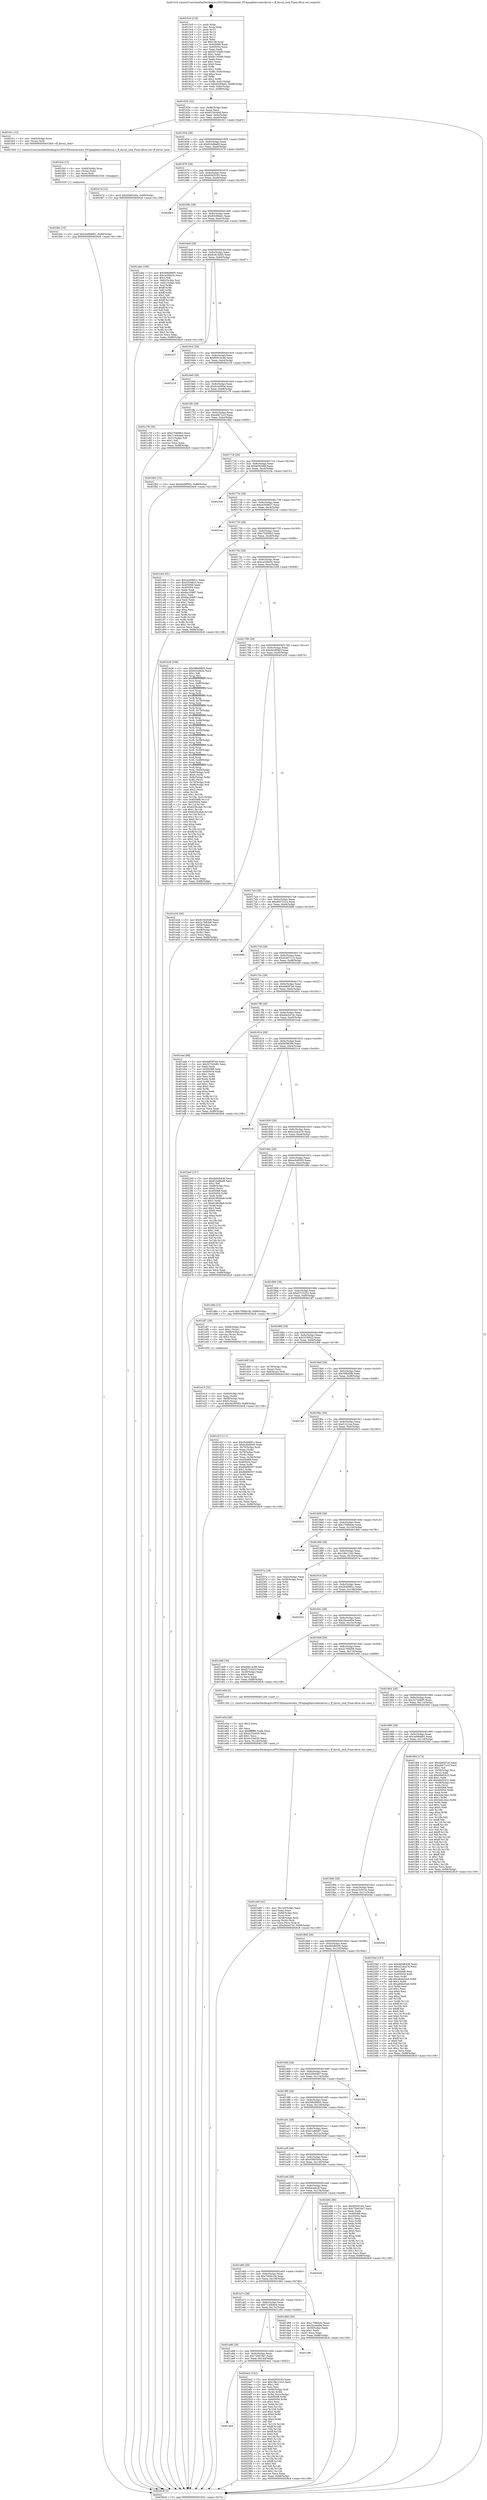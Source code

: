 digraph "0x4015c0" {
  label = "0x4015c0 (/mnt/c/Users/mathe/Desktop/tcc/POCII/binaries/extr_FFmpeglibavcodecdxva2.c_ff_dxva2_lock_Final-ollvm.out::main(0))"
  labelloc = "t"
  node[shape=record]

  Entry [label="",width=0.3,height=0.3,shape=circle,fillcolor=black,style=filled]
  "0x401634" [label="{
     0x401634 [32]\l
     | [instrs]\l
     &nbsp;&nbsp;0x401634 \<+6\>: mov -0x88(%rbp),%eax\l
     &nbsp;&nbsp;0x40163a \<+2\>: mov %eax,%ecx\l
     &nbsp;&nbsp;0x40163c \<+6\>: sub $0x815b30d0,%ecx\l
     &nbsp;&nbsp;0x401642 \<+6\>: mov %eax,-0x9c(%rbp)\l
     &nbsp;&nbsp;0x401648 \<+6\>: mov %ecx,-0xa0(%rbp)\l
     &nbsp;&nbsp;0x40164e \<+6\>: je 0000000000401fc1 \<main+0xa01\>\l
  }"]
  "0x401fc1" [label="{
     0x401fc1 [12]\l
     | [instrs]\l
     &nbsp;&nbsp;0x401fc1 \<+4\>: mov -0x60(%rbp),%rax\l
     &nbsp;&nbsp;0x401fc5 \<+3\>: mov (%rax),%rdi\l
     &nbsp;&nbsp;0x401fc8 \<+5\>: call 00000000004015b0 \<ff_dxva2_lock\>\l
     | [calls]\l
     &nbsp;&nbsp;0x4015b0 \{1\} (/mnt/c/Users/mathe/Desktop/tcc/POCII/binaries/extr_FFmpeglibavcodecdxva2.c_ff_dxva2_lock_Final-ollvm.out::ff_dxva2_lock)\l
  }"]
  "0x401654" [label="{
     0x401654 [28]\l
     | [instrs]\l
     &nbsp;&nbsp;0x401654 \<+5\>: jmp 0000000000401659 \<main+0x99\>\l
     &nbsp;&nbsp;0x401659 \<+6\>: mov -0x9c(%rbp),%eax\l
     &nbsp;&nbsp;0x40165f \<+5\>: sub $0x81bd9ad9,%eax\l
     &nbsp;&nbsp;0x401664 \<+6\>: mov %eax,-0xa4(%rbp)\l
     &nbsp;&nbsp;0x40166a \<+6\>: je 000000000040247d \<main+0xebd\>\l
  }"]
  Exit [label="",width=0.3,height=0.3,shape=circle,fillcolor=black,style=filled,peripheries=2]
  "0x40247d" [label="{
     0x40247d [15]\l
     | [instrs]\l
     &nbsp;&nbsp;0x40247d \<+10\>: movl $0x6580540a,-0x88(%rbp)\l
     &nbsp;&nbsp;0x402487 \<+5\>: jmp 00000000004026c8 \<main+0x1108\>\l
  }"]
  "0x401670" [label="{
     0x401670 [28]\l
     | [instrs]\l
     &nbsp;&nbsp;0x401670 \<+5\>: jmp 0000000000401675 \<main+0xb5\>\l
     &nbsp;&nbsp;0x401675 \<+6\>: mov -0x9c(%rbp),%eax\l
     &nbsp;&nbsp;0x40167b \<+5\>: sub $0x8292f193,%eax\l
     &nbsp;&nbsp;0x401680 \<+6\>: mov %eax,-0xa8(%rbp)\l
     &nbsp;&nbsp;0x401686 \<+6\>: je 00000000004026b3 \<main+0x10f3\>\l
  }"]
  "0x401ab4" [label="{
     0x401ab4\l
  }", style=dashed]
  "0x4026b3" [label="{
     0x4026b3\l
  }", style=dashed]
  "0x40168c" [label="{
     0x40168c [28]\l
     | [instrs]\l
     &nbsp;&nbsp;0x40168c \<+5\>: jmp 0000000000401691 \<main+0xd1\>\l
     &nbsp;&nbsp;0x401691 \<+6\>: mov -0x9c(%rbp),%eax\l
     &nbsp;&nbsp;0x401697 \<+5\>: sub $0x83c99ad1,%eax\l
     &nbsp;&nbsp;0x40169c \<+6\>: mov %eax,-0xac(%rbp)\l
     &nbsp;&nbsp;0x4016a2 \<+6\>: je 0000000000401abe \<main+0x4fe\>\l
  }"]
  "0x4024e2" [label="{
     0x4024e2 [152]\l
     | [instrs]\l
     &nbsp;&nbsp;0x4024e2 \<+5\>: mov $0x8292f193,%eax\l
     &nbsp;&nbsp;0x4024e7 \<+5\>: mov $0x18bc1243,%ecx\l
     &nbsp;&nbsp;0x4024ec \<+2\>: mov $0x1,%dl\l
     &nbsp;&nbsp;0x4024ee \<+2\>: xor %esi,%esi\l
     &nbsp;&nbsp;0x4024f0 \<+4\>: mov -0x80(%rbp),%rdi\l
     &nbsp;&nbsp;0x4024f4 \<+3\>: mov (%rdi),%r8d\l
     &nbsp;&nbsp;0x4024f7 \<+4\>: mov %r8d,-0x2c(%rbp)\l
     &nbsp;&nbsp;0x4024fb \<+8\>: mov 0x405068,%r8d\l
     &nbsp;&nbsp;0x402503 \<+8\>: mov 0x405054,%r9d\l
     &nbsp;&nbsp;0x40250b \<+3\>: sub $0x1,%esi\l
     &nbsp;&nbsp;0x40250e \<+3\>: mov %r8d,%r10d\l
     &nbsp;&nbsp;0x402511 \<+3\>: add %esi,%r10d\l
     &nbsp;&nbsp;0x402514 \<+4\>: imul %r10d,%r8d\l
     &nbsp;&nbsp;0x402518 \<+4\>: and $0x1,%r8d\l
     &nbsp;&nbsp;0x40251c \<+4\>: cmp $0x0,%r8d\l
     &nbsp;&nbsp;0x402520 \<+4\>: sete %r11b\l
     &nbsp;&nbsp;0x402524 \<+4\>: cmp $0xa,%r9d\l
     &nbsp;&nbsp;0x402528 \<+3\>: setl %bl\l
     &nbsp;&nbsp;0x40252b \<+3\>: mov %r11b,%r14b\l
     &nbsp;&nbsp;0x40252e \<+4\>: xor $0xff,%r14b\l
     &nbsp;&nbsp;0x402532 \<+3\>: mov %bl,%r15b\l
     &nbsp;&nbsp;0x402535 \<+4\>: xor $0xff,%r15b\l
     &nbsp;&nbsp;0x402539 \<+3\>: xor $0x0,%dl\l
     &nbsp;&nbsp;0x40253c \<+3\>: mov %r14b,%r12b\l
     &nbsp;&nbsp;0x40253f \<+4\>: and $0x0,%r12b\l
     &nbsp;&nbsp;0x402543 \<+3\>: and %dl,%r11b\l
     &nbsp;&nbsp;0x402546 \<+3\>: mov %r15b,%r13b\l
     &nbsp;&nbsp;0x402549 \<+4\>: and $0x0,%r13b\l
     &nbsp;&nbsp;0x40254d \<+2\>: and %dl,%bl\l
     &nbsp;&nbsp;0x40254f \<+3\>: or %r11b,%r12b\l
     &nbsp;&nbsp;0x402552 \<+3\>: or %bl,%r13b\l
     &nbsp;&nbsp;0x402555 \<+3\>: xor %r13b,%r12b\l
     &nbsp;&nbsp;0x402558 \<+3\>: or %r15b,%r14b\l
     &nbsp;&nbsp;0x40255b \<+4\>: xor $0xff,%r14b\l
     &nbsp;&nbsp;0x40255f \<+3\>: or $0x0,%dl\l
     &nbsp;&nbsp;0x402562 \<+3\>: and %dl,%r14b\l
     &nbsp;&nbsp;0x402565 \<+3\>: or %r14b,%r12b\l
     &nbsp;&nbsp;0x402568 \<+4\>: test $0x1,%r12b\l
     &nbsp;&nbsp;0x40256c \<+3\>: cmovne %ecx,%eax\l
     &nbsp;&nbsp;0x40256f \<+6\>: mov %eax,-0x88(%rbp)\l
     &nbsp;&nbsp;0x402575 \<+5\>: jmp 00000000004026c8 \<main+0x1108\>\l
  }"]
  "0x401abe" [label="{
     0x401abe [106]\l
     | [instrs]\l
     &nbsp;&nbsp;0x401abe \<+5\>: mov $0x586d9605,%eax\l
     &nbsp;&nbsp;0x401ac3 \<+5\>: mov $0xca356e3c,%ecx\l
     &nbsp;&nbsp;0x401ac8 \<+2\>: mov $0x1,%dl\l
     &nbsp;&nbsp;0x401aca \<+7\>: mov -0x82(%rbp),%sil\l
     &nbsp;&nbsp;0x401ad1 \<+7\>: mov -0x81(%rbp),%dil\l
     &nbsp;&nbsp;0x401ad8 \<+3\>: mov %sil,%r8b\l
     &nbsp;&nbsp;0x401adb \<+4\>: xor $0xff,%r8b\l
     &nbsp;&nbsp;0x401adf \<+3\>: mov %dil,%r9b\l
     &nbsp;&nbsp;0x401ae2 \<+4\>: xor $0xff,%r9b\l
     &nbsp;&nbsp;0x401ae6 \<+3\>: xor $0x1,%dl\l
     &nbsp;&nbsp;0x401ae9 \<+3\>: mov %r8b,%r10b\l
     &nbsp;&nbsp;0x401aec \<+4\>: and $0xff,%r10b\l
     &nbsp;&nbsp;0x401af0 \<+3\>: and %dl,%sil\l
     &nbsp;&nbsp;0x401af3 \<+3\>: mov %r9b,%r11b\l
     &nbsp;&nbsp;0x401af6 \<+4\>: and $0xff,%r11b\l
     &nbsp;&nbsp;0x401afa \<+3\>: and %dl,%dil\l
     &nbsp;&nbsp;0x401afd \<+3\>: or %sil,%r10b\l
     &nbsp;&nbsp;0x401b00 \<+3\>: or %dil,%r11b\l
     &nbsp;&nbsp;0x401b03 \<+3\>: xor %r11b,%r10b\l
     &nbsp;&nbsp;0x401b06 \<+3\>: or %r9b,%r8b\l
     &nbsp;&nbsp;0x401b09 \<+4\>: xor $0xff,%r8b\l
     &nbsp;&nbsp;0x401b0d \<+3\>: or $0x1,%dl\l
     &nbsp;&nbsp;0x401b10 \<+3\>: and %dl,%r8b\l
     &nbsp;&nbsp;0x401b13 \<+3\>: or %r8b,%r10b\l
     &nbsp;&nbsp;0x401b16 \<+4\>: test $0x1,%r10b\l
     &nbsp;&nbsp;0x401b1a \<+3\>: cmovne %ecx,%eax\l
     &nbsp;&nbsp;0x401b1d \<+6\>: mov %eax,-0x88(%rbp)\l
     &nbsp;&nbsp;0x401b23 \<+5\>: jmp 00000000004026c8 \<main+0x1108\>\l
  }"]
  "0x4016a8" [label="{
     0x4016a8 [28]\l
     | [instrs]\l
     &nbsp;&nbsp;0x4016a8 \<+5\>: jmp 00000000004016ad \<main+0xed\>\l
     &nbsp;&nbsp;0x4016ad \<+6\>: mov -0x9c(%rbp),%eax\l
     &nbsp;&nbsp;0x4016b3 \<+5\>: sub $0x8c814d45,%eax\l
     &nbsp;&nbsp;0x4016b8 \<+6\>: mov %eax,-0xb0(%rbp)\l
     &nbsp;&nbsp;0x4016be \<+6\>: je 0000000000402227 \<main+0xc67\>\l
  }"]
  "0x4026c8" [label="{
     0x4026c8 [5]\l
     | [instrs]\l
     &nbsp;&nbsp;0x4026c8 \<+5\>: jmp 0000000000401634 \<main+0x74\>\l
  }"]
  "0x4015c0" [label="{
     0x4015c0 [116]\l
     | [instrs]\l
     &nbsp;&nbsp;0x4015c0 \<+1\>: push %rbp\l
     &nbsp;&nbsp;0x4015c1 \<+3\>: mov %rsp,%rbp\l
     &nbsp;&nbsp;0x4015c4 \<+2\>: push %r15\l
     &nbsp;&nbsp;0x4015c6 \<+2\>: push %r14\l
     &nbsp;&nbsp;0x4015c8 \<+2\>: push %r13\l
     &nbsp;&nbsp;0x4015ca \<+2\>: push %r12\l
     &nbsp;&nbsp;0x4015cc \<+1\>: push %rbx\l
     &nbsp;&nbsp;0x4015cd \<+7\>: sub $0x138,%rsp\l
     &nbsp;&nbsp;0x4015d4 \<+7\>: mov 0x405068,%eax\l
     &nbsp;&nbsp;0x4015db \<+7\>: mov 0x405054,%ecx\l
     &nbsp;&nbsp;0x4015e2 \<+2\>: mov %eax,%edx\l
     &nbsp;&nbsp;0x4015e4 \<+6\>: sub $0x9c745ef0,%edx\l
     &nbsp;&nbsp;0x4015ea \<+3\>: sub $0x1,%edx\l
     &nbsp;&nbsp;0x4015ed \<+6\>: add $0x9c745ef0,%edx\l
     &nbsp;&nbsp;0x4015f3 \<+3\>: imul %edx,%eax\l
     &nbsp;&nbsp;0x4015f6 \<+3\>: and $0x1,%eax\l
     &nbsp;&nbsp;0x4015f9 \<+3\>: cmp $0x0,%eax\l
     &nbsp;&nbsp;0x4015fc \<+4\>: sete %r8b\l
     &nbsp;&nbsp;0x401600 \<+4\>: and $0x1,%r8b\l
     &nbsp;&nbsp;0x401604 \<+7\>: mov %r8b,-0x82(%rbp)\l
     &nbsp;&nbsp;0x40160b \<+3\>: cmp $0xa,%ecx\l
     &nbsp;&nbsp;0x40160e \<+4\>: setl %r8b\l
     &nbsp;&nbsp;0x401612 \<+4\>: and $0x1,%r8b\l
     &nbsp;&nbsp;0x401616 \<+7\>: mov %r8b,-0x81(%rbp)\l
     &nbsp;&nbsp;0x40161d \<+10\>: movl $0x83c99ad1,-0x88(%rbp)\l
     &nbsp;&nbsp;0x401627 \<+6\>: mov %edi,-0x8c(%rbp)\l
     &nbsp;&nbsp;0x40162d \<+7\>: mov %rsi,-0x98(%rbp)\l
  }"]
  "0x401a98" [label="{
     0x401a98 [28]\l
     | [instrs]\l
     &nbsp;&nbsp;0x401a98 \<+5\>: jmp 0000000000401a9d \<main+0x4dd\>\l
     &nbsp;&nbsp;0x401a9d \<+6\>: mov -0x9c(%rbp),%eax\l
     &nbsp;&nbsp;0x401aa3 \<+5\>: sub $0x72b619a7,%eax\l
     &nbsp;&nbsp;0x401aa8 \<+6\>: mov %eax,-0x140(%rbp)\l
     &nbsp;&nbsp;0x401aae \<+6\>: je 00000000004024e2 \<main+0xf22\>\l
  }"]
  "0x402227" [label="{
     0x402227\l
  }", style=dashed]
  "0x4016c4" [label="{
     0x4016c4 [28]\l
     | [instrs]\l
     &nbsp;&nbsp;0x4016c4 \<+5\>: jmp 00000000004016c9 \<main+0x109\>\l
     &nbsp;&nbsp;0x4016c9 \<+6\>: mov -0x9c(%rbp),%eax\l
     &nbsp;&nbsp;0x4016cf \<+5\>: sub $0x90914c98,%eax\l
     &nbsp;&nbsp;0x4016d4 \<+6\>: mov %eax,-0xb4(%rbp)\l
     &nbsp;&nbsp;0x4016da \<+6\>: je 0000000000402218 \<main+0xc58\>\l
  }"]
  "0x401c96" [label="{
     0x401c96\l
  }", style=dashed]
  "0x402218" [label="{
     0x402218\l
  }", style=dashed]
  "0x4016e0" [label="{
     0x4016e0 [28]\l
     | [instrs]\l
     &nbsp;&nbsp;0x4016e0 \<+5\>: jmp 00000000004016e5 \<main+0x125\>\l
     &nbsp;&nbsp;0x4016e5 \<+6\>: mov -0x9c(%rbp),%eax\l
     &nbsp;&nbsp;0x4016eb \<+5\>: sub $0x91b2fd3e,%eax\l
     &nbsp;&nbsp;0x4016f0 \<+6\>: mov %eax,-0xb8(%rbp)\l
     &nbsp;&nbsp;0x4016f6 \<+6\>: je 0000000000401c78 \<main+0x6b8\>\l
  }"]
  "0x401fdc" [label="{
     0x401fdc [15]\l
     | [instrs]\l
     &nbsp;&nbsp;0x401fdc \<+10\>: movl $0x3e99dd91,-0x88(%rbp)\l
     &nbsp;&nbsp;0x401fe6 \<+5\>: jmp 00000000004026c8 \<main+0x1108\>\l
  }"]
  "0x401c78" [label="{
     0x401c78 [30]\l
     | [instrs]\l
     &nbsp;&nbsp;0x401c78 \<+5\>: mov $0xc70408b3,%eax\l
     &nbsp;&nbsp;0x401c7d \<+5\>: mov $0x7145b4d4,%ecx\l
     &nbsp;&nbsp;0x401c82 \<+3\>: mov -0x31(%rbp),%dl\l
     &nbsp;&nbsp;0x401c85 \<+3\>: test $0x1,%dl\l
     &nbsp;&nbsp;0x401c88 \<+3\>: cmovne %ecx,%eax\l
     &nbsp;&nbsp;0x401c8b \<+6\>: mov %eax,-0x88(%rbp)\l
     &nbsp;&nbsp;0x401c91 \<+5\>: jmp 00000000004026c8 \<main+0x1108\>\l
  }"]
  "0x4016fc" [label="{
     0x4016fc [28]\l
     | [instrs]\l
     &nbsp;&nbsp;0x4016fc \<+5\>: jmp 0000000000401701 \<main+0x141\>\l
     &nbsp;&nbsp;0x401701 \<+6\>: mov -0x9c(%rbp),%eax\l
     &nbsp;&nbsp;0x401707 \<+5\>: sub $0xab871e1f,%eax\l
     &nbsp;&nbsp;0x40170c \<+6\>: mov %eax,-0xbc(%rbp)\l
     &nbsp;&nbsp;0x401712 \<+6\>: je 0000000000401fb2 \<main+0x9f2\>\l
  }"]
  "0x401fcd" [label="{
     0x401fcd [15]\l
     | [instrs]\l
     &nbsp;&nbsp;0x401fcd \<+4\>: mov -0x60(%rbp),%rax\l
     &nbsp;&nbsp;0x401fd1 \<+3\>: mov (%rax),%rax\l
     &nbsp;&nbsp;0x401fd4 \<+3\>: mov %rax,%rdi\l
     &nbsp;&nbsp;0x401fd7 \<+5\>: call 0000000000401030 \<free@plt\>\l
     | [calls]\l
     &nbsp;&nbsp;0x401030 \{1\} (unknown)\l
  }"]
  "0x401fb2" [label="{
     0x401fb2 [15]\l
     | [instrs]\l
     &nbsp;&nbsp;0x401fb2 \<+10\>: movl $0xd429f583,-0x88(%rbp)\l
     &nbsp;&nbsp;0x401fbc \<+5\>: jmp 00000000004026c8 \<main+0x1108\>\l
  }"]
  "0x401718" [label="{
     0x401718 [28]\l
     | [instrs]\l
     &nbsp;&nbsp;0x401718 \<+5\>: jmp 000000000040171d \<main+0x15d\>\l
     &nbsp;&nbsp;0x40171d \<+6\>: mov -0x9c(%rbp),%eax\l
     &nbsp;&nbsp;0x401723 \<+5\>: sub $0xb0920fdf,%eax\l
     &nbsp;&nbsp;0x401728 \<+6\>: mov %eax,-0xc0(%rbp)\l
     &nbsp;&nbsp;0x40172e \<+6\>: je 000000000040233e \<main+0xd7e\>\l
  }"]
  "0x401e85" [label="{
     0x401e85 [41]\l
     | [instrs]\l
     &nbsp;&nbsp;0x401e85 \<+6\>: mov -0x144(%rbp),%ecx\l
     &nbsp;&nbsp;0x401e8b \<+3\>: imul %eax,%ecx\l
     &nbsp;&nbsp;0x401e8e \<+4\>: mov -0x60(%rbp),%rsi\l
     &nbsp;&nbsp;0x401e92 \<+3\>: mov (%rsi),%rsi\l
     &nbsp;&nbsp;0x401e95 \<+4\>: mov -0x58(%rbp),%rdi\l
     &nbsp;&nbsp;0x401e99 \<+3\>: movslq (%rdi),%rdi\l
     &nbsp;&nbsp;0x401e9c \<+3\>: mov %ecx,(%rsi,%rdi,4)\l
     &nbsp;&nbsp;0x401e9f \<+10\>: movl $0xddcb47dc,-0x88(%rbp)\l
     &nbsp;&nbsp;0x401ea9 \<+5\>: jmp 00000000004026c8 \<main+0x1108\>\l
  }"]
  "0x40233e" [label="{
     0x40233e\l
  }", style=dashed]
  "0x401734" [label="{
     0x401734 [28]\l
     | [instrs]\l
     &nbsp;&nbsp;0x401734 \<+5\>: jmp 0000000000401739 \<main+0x179\>\l
     &nbsp;&nbsp;0x401739 \<+6\>: mov -0x9c(%rbp),%eax\l
     &nbsp;&nbsp;0x40173f \<+5\>: sub $0xc630d627,%eax\l
     &nbsp;&nbsp;0x401744 \<+6\>: mov %eax,-0xc4(%rbp)\l
     &nbsp;&nbsp;0x40174a \<+6\>: je 00000000004021ee \<main+0xc2e\>\l
  }"]
  "0x401e5d" [label="{
     0x401e5d [40]\l
     | [instrs]\l
     &nbsp;&nbsp;0x401e5d \<+5\>: mov $0x2,%ecx\l
     &nbsp;&nbsp;0x401e62 \<+1\>: cltd\l
     &nbsp;&nbsp;0x401e63 \<+2\>: idiv %ecx\l
     &nbsp;&nbsp;0x401e65 \<+6\>: imul $0xfffffffe,%edx,%ecx\l
     &nbsp;&nbsp;0x401e6b \<+6\>: sub $0x4c33e020,%ecx\l
     &nbsp;&nbsp;0x401e71 \<+3\>: add $0x1,%ecx\l
     &nbsp;&nbsp;0x401e74 \<+6\>: add $0x4c33e020,%ecx\l
     &nbsp;&nbsp;0x401e7a \<+6\>: mov %ecx,-0x144(%rbp)\l
     &nbsp;&nbsp;0x401e80 \<+5\>: call 0000000000401160 \<next_i\>\l
     | [calls]\l
     &nbsp;&nbsp;0x401160 \{1\} (/mnt/c/Users/mathe/Desktop/tcc/POCII/binaries/extr_FFmpeglibavcodecdxva2.c_ff_dxva2_lock_Final-ollvm.out::next_i)\l
  }"]
  "0x4021ee" [label="{
     0x4021ee\l
  }", style=dashed]
  "0x401750" [label="{
     0x401750 [28]\l
     | [instrs]\l
     &nbsp;&nbsp;0x401750 \<+5\>: jmp 0000000000401755 \<main+0x195\>\l
     &nbsp;&nbsp;0x401755 \<+6\>: mov -0x9c(%rbp),%eax\l
     &nbsp;&nbsp;0x40175b \<+5\>: sub $0xc70408b3,%eax\l
     &nbsp;&nbsp;0x401760 \<+6\>: mov %eax,-0xc8(%rbp)\l
     &nbsp;&nbsp;0x401766 \<+6\>: je 0000000000401cb4 \<main+0x6f4\>\l
  }"]
  "0x401e14" [label="{
     0x401e14 [32]\l
     | [instrs]\l
     &nbsp;&nbsp;0x401e14 \<+4\>: mov -0x60(%rbp),%rdi\l
     &nbsp;&nbsp;0x401e18 \<+3\>: mov %rax,(%rdi)\l
     &nbsp;&nbsp;0x401e1b \<+4\>: mov -0x58(%rbp),%rax\l
     &nbsp;&nbsp;0x401e1f \<+6\>: movl $0x0,(%rax)\l
     &nbsp;&nbsp;0x401e25 \<+10\>: movl $0xd429f583,-0x88(%rbp)\l
     &nbsp;&nbsp;0x401e2f \<+5\>: jmp 00000000004026c8 \<main+0x1108\>\l
  }"]
  "0x401cb4" [label="{
     0x401cb4 [91]\l
     | [instrs]\l
     &nbsp;&nbsp;0x401cb4 \<+5\>: mov $0x2b40891c,%eax\l
     &nbsp;&nbsp;0x401cb9 \<+5\>: mov $0x3336823,%ecx\l
     &nbsp;&nbsp;0x401cbe \<+7\>: mov 0x405068,%edx\l
     &nbsp;&nbsp;0x401cc5 \<+7\>: mov 0x405054,%esi\l
     &nbsp;&nbsp;0x401ccc \<+2\>: mov %edx,%edi\l
     &nbsp;&nbsp;0x401cce \<+6\>: sub $0x6ac20687,%edi\l
     &nbsp;&nbsp;0x401cd4 \<+3\>: sub $0x1,%edi\l
     &nbsp;&nbsp;0x401cd7 \<+6\>: add $0x6ac20687,%edi\l
     &nbsp;&nbsp;0x401cdd \<+3\>: imul %edi,%edx\l
     &nbsp;&nbsp;0x401ce0 \<+3\>: and $0x1,%edx\l
     &nbsp;&nbsp;0x401ce3 \<+3\>: cmp $0x0,%edx\l
     &nbsp;&nbsp;0x401ce6 \<+4\>: sete %r8b\l
     &nbsp;&nbsp;0x401cea \<+3\>: cmp $0xa,%esi\l
     &nbsp;&nbsp;0x401ced \<+4\>: setl %r9b\l
     &nbsp;&nbsp;0x401cf1 \<+3\>: mov %r8b,%r10b\l
     &nbsp;&nbsp;0x401cf4 \<+3\>: and %r9b,%r10b\l
     &nbsp;&nbsp;0x401cf7 \<+3\>: xor %r9b,%r8b\l
     &nbsp;&nbsp;0x401cfa \<+3\>: or %r8b,%r10b\l
     &nbsp;&nbsp;0x401cfd \<+4\>: test $0x1,%r10b\l
     &nbsp;&nbsp;0x401d01 \<+3\>: cmovne %ecx,%eax\l
     &nbsp;&nbsp;0x401d04 \<+6\>: mov %eax,-0x88(%rbp)\l
     &nbsp;&nbsp;0x401d0a \<+5\>: jmp 00000000004026c8 \<main+0x1108\>\l
  }"]
  "0x40176c" [label="{
     0x40176c [28]\l
     | [instrs]\l
     &nbsp;&nbsp;0x40176c \<+5\>: jmp 0000000000401771 \<main+0x1b1\>\l
     &nbsp;&nbsp;0x401771 \<+6\>: mov -0x9c(%rbp),%eax\l
     &nbsp;&nbsp;0x401777 \<+5\>: sub $0xca356e3c,%eax\l
     &nbsp;&nbsp;0x40177c \<+6\>: mov %eax,-0xcc(%rbp)\l
     &nbsp;&nbsp;0x401782 \<+6\>: je 0000000000401b28 \<main+0x568\>\l
  }"]
  "0x401a7c" [label="{
     0x401a7c [28]\l
     | [instrs]\l
     &nbsp;&nbsp;0x401a7c \<+5\>: jmp 0000000000401a81 \<main+0x4c1\>\l
     &nbsp;&nbsp;0x401a81 \<+6\>: mov -0x9c(%rbp),%eax\l
     &nbsp;&nbsp;0x401a87 \<+5\>: sub $0x7145b4d4,%eax\l
     &nbsp;&nbsp;0x401a8c \<+6\>: mov %eax,-0x13c(%rbp)\l
     &nbsp;&nbsp;0x401a92 \<+6\>: je 0000000000401c96 \<main+0x6d6\>\l
  }"]
  "0x401b28" [label="{
     0x401b28 [336]\l
     | [instrs]\l
     &nbsp;&nbsp;0x401b28 \<+5\>: mov $0x586d9605,%eax\l
     &nbsp;&nbsp;0x401b2d \<+5\>: mov $0x91b2fd3e,%ecx\l
     &nbsp;&nbsp;0x401b32 \<+2\>: mov $0x1,%dl\l
     &nbsp;&nbsp;0x401b34 \<+3\>: mov %rsp,%rsi\l
     &nbsp;&nbsp;0x401b37 \<+4\>: add $0xfffffffffffffff0,%rsi\l
     &nbsp;&nbsp;0x401b3b \<+3\>: mov %rsi,%rsp\l
     &nbsp;&nbsp;0x401b3e \<+4\>: mov %rsi,-0x80(%rbp)\l
     &nbsp;&nbsp;0x401b42 \<+3\>: mov %rsp,%rsi\l
     &nbsp;&nbsp;0x401b45 \<+4\>: add $0xfffffffffffffff0,%rsi\l
     &nbsp;&nbsp;0x401b49 \<+3\>: mov %rsi,%rsp\l
     &nbsp;&nbsp;0x401b4c \<+3\>: mov %rsp,%rdi\l
     &nbsp;&nbsp;0x401b4f \<+4\>: add $0xfffffffffffffff0,%rdi\l
     &nbsp;&nbsp;0x401b53 \<+3\>: mov %rdi,%rsp\l
     &nbsp;&nbsp;0x401b56 \<+4\>: mov %rdi,-0x78(%rbp)\l
     &nbsp;&nbsp;0x401b5a \<+3\>: mov %rsp,%rdi\l
     &nbsp;&nbsp;0x401b5d \<+4\>: add $0xfffffffffffffff0,%rdi\l
     &nbsp;&nbsp;0x401b61 \<+3\>: mov %rdi,%rsp\l
     &nbsp;&nbsp;0x401b64 \<+4\>: mov %rdi,-0x70(%rbp)\l
     &nbsp;&nbsp;0x401b68 \<+3\>: mov %rsp,%rdi\l
     &nbsp;&nbsp;0x401b6b \<+4\>: add $0xfffffffffffffff0,%rdi\l
     &nbsp;&nbsp;0x401b6f \<+3\>: mov %rdi,%rsp\l
     &nbsp;&nbsp;0x401b72 \<+4\>: mov %rdi,-0x68(%rbp)\l
     &nbsp;&nbsp;0x401b76 \<+3\>: mov %rsp,%rdi\l
     &nbsp;&nbsp;0x401b79 \<+4\>: add $0xfffffffffffffff0,%rdi\l
     &nbsp;&nbsp;0x401b7d \<+3\>: mov %rdi,%rsp\l
     &nbsp;&nbsp;0x401b80 \<+4\>: mov %rdi,-0x60(%rbp)\l
     &nbsp;&nbsp;0x401b84 \<+3\>: mov %rsp,%rdi\l
     &nbsp;&nbsp;0x401b87 \<+4\>: add $0xfffffffffffffff0,%rdi\l
     &nbsp;&nbsp;0x401b8b \<+3\>: mov %rdi,%rsp\l
     &nbsp;&nbsp;0x401b8e \<+4\>: mov %rdi,-0x58(%rbp)\l
     &nbsp;&nbsp;0x401b92 \<+3\>: mov %rsp,%rdi\l
     &nbsp;&nbsp;0x401b95 \<+4\>: add $0xfffffffffffffff0,%rdi\l
     &nbsp;&nbsp;0x401b99 \<+3\>: mov %rdi,%rsp\l
     &nbsp;&nbsp;0x401b9c \<+4\>: mov %rdi,-0x50(%rbp)\l
     &nbsp;&nbsp;0x401ba0 \<+3\>: mov %rsp,%rdi\l
     &nbsp;&nbsp;0x401ba3 \<+4\>: add $0xfffffffffffffff0,%rdi\l
     &nbsp;&nbsp;0x401ba7 \<+3\>: mov %rdi,%rsp\l
     &nbsp;&nbsp;0x401baa \<+4\>: mov %rdi,-0x48(%rbp)\l
     &nbsp;&nbsp;0x401bae \<+3\>: mov %rsp,%rdi\l
     &nbsp;&nbsp;0x401bb1 \<+4\>: add $0xfffffffffffffff0,%rdi\l
     &nbsp;&nbsp;0x401bb5 \<+3\>: mov %rdi,%rsp\l
     &nbsp;&nbsp;0x401bb8 \<+4\>: mov %rdi,-0x40(%rbp)\l
     &nbsp;&nbsp;0x401bbc \<+4\>: mov -0x80(%rbp),%rdi\l
     &nbsp;&nbsp;0x401bc0 \<+6\>: movl $0x0,(%rdi)\l
     &nbsp;&nbsp;0x401bc6 \<+7\>: mov -0x8c(%rbp),%r8d\l
     &nbsp;&nbsp;0x401bcd \<+3\>: mov %r8d,(%rsi)\l
     &nbsp;&nbsp;0x401bd0 \<+4\>: mov -0x78(%rbp),%rdi\l
     &nbsp;&nbsp;0x401bd4 \<+7\>: mov -0x98(%rbp),%r9\l
     &nbsp;&nbsp;0x401bdb \<+3\>: mov %r9,(%rdi)\l
     &nbsp;&nbsp;0x401bde \<+3\>: cmpl $0x2,(%rsi)\l
     &nbsp;&nbsp;0x401be1 \<+4\>: setne %r10b\l
     &nbsp;&nbsp;0x401be5 \<+4\>: and $0x1,%r10b\l
     &nbsp;&nbsp;0x401be9 \<+4\>: mov %r10b,-0x31(%rbp)\l
     &nbsp;&nbsp;0x401bed \<+8\>: mov 0x405068,%r11d\l
     &nbsp;&nbsp;0x401bf5 \<+7\>: mov 0x405054,%ebx\l
     &nbsp;&nbsp;0x401bfc \<+3\>: mov %r11d,%r14d\l
     &nbsp;&nbsp;0x401bff \<+7\>: sub $0xb256cdab,%r14d\l
     &nbsp;&nbsp;0x401c06 \<+4\>: sub $0x1,%r14d\l
     &nbsp;&nbsp;0x401c0a \<+7\>: add $0xb256cdab,%r14d\l
     &nbsp;&nbsp;0x401c11 \<+4\>: imul %r14d,%r11d\l
     &nbsp;&nbsp;0x401c15 \<+4\>: and $0x1,%r11d\l
     &nbsp;&nbsp;0x401c19 \<+4\>: cmp $0x0,%r11d\l
     &nbsp;&nbsp;0x401c1d \<+4\>: sete %r10b\l
     &nbsp;&nbsp;0x401c21 \<+3\>: cmp $0xa,%ebx\l
     &nbsp;&nbsp;0x401c24 \<+4\>: setl %r15b\l
     &nbsp;&nbsp;0x401c28 \<+3\>: mov %r10b,%r12b\l
     &nbsp;&nbsp;0x401c2b \<+4\>: xor $0xff,%r12b\l
     &nbsp;&nbsp;0x401c2f \<+3\>: mov %r15b,%r13b\l
     &nbsp;&nbsp;0x401c32 \<+4\>: xor $0xff,%r13b\l
     &nbsp;&nbsp;0x401c36 \<+3\>: xor $0x1,%dl\l
     &nbsp;&nbsp;0x401c39 \<+3\>: mov %r12b,%sil\l
     &nbsp;&nbsp;0x401c3c \<+4\>: and $0xff,%sil\l
     &nbsp;&nbsp;0x401c40 \<+3\>: and %dl,%r10b\l
     &nbsp;&nbsp;0x401c43 \<+3\>: mov %r13b,%dil\l
     &nbsp;&nbsp;0x401c46 \<+4\>: and $0xff,%dil\l
     &nbsp;&nbsp;0x401c4a \<+3\>: and %dl,%r15b\l
     &nbsp;&nbsp;0x401c4d \<+3\>: or %r10b,%sil\l
     &nbsp;&nbsp;0x401c50 \<+3\>: or %r15b,%dil\l
     &nbsp;&nbsp;0x401c53 \<+3\>: xor %dil,%sil\l
     &nbsp;&nbsp;0x401c56 \<+3\>: or %r13b,%r12b\l
     &nbsp;&nbsp;0x401c59 \<+4\>: xor $0xff,%r12b\l
     &nbsp;&nbsp;0x401c5d \<+3\>: or $0x1,%dl\l
     &nbsp;&nbsp;0x401c60 \<+3\>: and %dl,%r12b\l
     &nbsp;&nbsp;0x401c63 \<+3\>: or %r12b,%sil\l
     &nbsp;&nbsp;0x401c66 \<+4\>: test $0x1,%sil\l
     &nbsp;&nbsp;0x401c6a \<+3\>: cmovne %ecx,%eax\l
     &nbsp;&nbsp;0x401c6d \<+6\>: mov %eax,-0x88(%rbp)\l
     &nbsp;&nbsp;0x401c73 \<+5\>: jmp 00000000004026c8 \<main+0x1108\>\l
  }"]
  "0x401788" [label="{
     0x401788 [28]\l
     | [instrs]\l
     &nbsp;&nbsp;0x401788 \<+5\>: jmp 000000000040178d \<main+0x1cd\>\l
     &nbsp;&nbsp;0x40178d \<+6\>: mov -0x9c(%rbp),%eax\l
     &nbsp;&nbsp;0x401793 \<+5\>: sub $0xd429f583,%eax\l
     &nbsp;&nbsp;0x401798 \<+6\>: mov %eax,-0xd0(%rbp)\l
     &nbsp;&nbsp;0x40179e \<+6\>: je 0000000000401e34 \<main+0x874\>\l
  }"]
  "0x401d9d" [label="{
     0x401d9d [30]\l
     | [instrs]\l
     &nbsp;&nbsp;0x401d9d \<+5\>: mov $0x1796bb4c,%eax\l
     &nbsp;&nbsp;0x401da2 \<+5\>: mov $0x2bceed0e,%ecx\l
     &nbsp;&nbsp;0x401da7 \<+3\>: mov -0x30(%rbp),%edx\l
     &nbsp;&nbsp;0x401daa \<+3\>: cmp $0x1,%edx\l
     &nbsp;&nbsp;0x401dad \<+3\>: cmovl %ecx,%eax\l
     &nbsp;&nbsp;0x401db0 \<+6\>: mov %eax,-0x88(%rbp)\l
     &nbsp;&nbsp;0x401db6 \<+5\>: jmp 00000000004026c8 \<main+0x1108\>\l
  }"]
  "0x401a60" [label="{
     0x401a60 [28]\l
     | [instrs]\l
     &nbsp;&nbsp;0x401a60 \<+5\>: jmp 0000000000401a65 \<main+0x4a5\>\l
     &nbsp;&nbsp;0x401a65 \<+6\>: mov -0x9c(%rbp),%eax\l
     &nbsp;&nbsp;0x401a6b \<+5\>: sub $0x7066b1fd,%eax\l
     &nbsp;&nbsp;0x401a70 \<+6\>: mov %eax,-0x138(%rbp)\l
     &nbsp;&nbsp;0x401a76 \<+6\>: je 0000000000401d9d \<main+0x7dd\>\l
  }"]
  "0x401e34" [label="{
     0x401e34 [36]\l
     | [instrs]\l
     &nbsp;&nbsp;0x401e34 \<+5\>: mov $0x815b30d0,%eax\l
     &nbsp;&nbsp;0x401e39 \<+5\>: mov $0x2c7682b8,%ecx\l
     &nbsp;&nbsp;0x401e3e \<+4\>: mov -0x58(%rbp),%rdx\l
     &nbsp;&nbsp;0x401e42 \<+2\>: mov (%rdx),%esi\l
     &nbsp;&nbsp;0x401e44 \<+4\>: mov -0x68(%rbp),%rdx\l
     &nbsp;&nbsp;0x401e48 \<+2\>: cmp (%rdx),%esi\l
     &nbsp;&nbsp;0x401e4a \<+3\>: cmovl %ecx,%eax\l
     &nbsp;&nbsp;0x401e4d \<+6\>: mov %eax,-0x88(%rbp)\l
     &nbsp;&nbsp;0x401e53 \<+5\>: jmp 00000000004026c8 \<main+0x1108\>\l
  }"]
  "0x4017a4" [label="{
     0x4017a4 [28]\l
     | [instrs]\l
     &nbsp;&nbsp;0x4017a4 \<+5\>: jmp 00000000004017a9 \<main+0x1e9\>\l
     &nbsp;&nbsp;0x4017a9 \<+6\>: mov -0x9c(%rbp),%eax\l
     &nbsp;&nbsp;0x4017af \<+5\>: sub $0xd647231e,%eax\l
     &nbsp;&nbsp;0x4017b4 \<+6\>: mov %eax,-0xd4(%rbp)\l
     &nbsp;&nbsp;0x4017ba \<+6\>: je 0000000000402686 \<main+0x10c6\>\l
  }"]
  "0x402028" [label="{
     0x402028\l
  }", style=dashed]
  "0x402686" [label="{
     0x402686\l
  }", style=dashed]
  "0x4017c0" [label="{
     0x4017c0 [28]\l
     | [instrs]\l
     &nbsp;&nbsp;0x4017c0 \<+5\>: jmp 00000000004017c5 \<main+0x205\>\l
     &nbsp;&nbsp;0x4017c5 \<+6\>: mov -0x9c(%rbp),%eax\l
     &nbsp;&nbsp;0x4017cb \<+5\>: sub $0xdcd07115,%eax\l
     &nbsp;&nbsp;0x4017d0 \<+6\>: mov %eax,-0xd8(%rbp)\l
     &nbsp;&nbsp;0x4017d6 \<+6\>: je 00000000004022b0 \<main+0xcf0\>\l
  }"]
  "0x401a44" [label="{
     0x401a44 [28]\l
     | [instrs]\l
     &nbsp;&nbsp;0x401a44 \<+5\>: jmp 0000000000401a49 \<main+0x489\>\l
     &nbsp;&nbsp;0x401a49 \<+6\>: mov -0x9c(%rbp),%eax\l
     &nbsp;&nbsp;0x401a4f \<+5\>: sub $0x6dcadc2f,%eax\l
     &nbsp;&nbsp;0x401a54 \<+6\>: mov %eax,-0x134(%rbp)\l
     &nbsp;&nbsp;0x401a5a \<+6\>: je 0000000000402028 \<main+0xa68\>\l
  }"]
  "0x4022b0" [label="{
     0x4022b0\l
  }", style=dashed]
  "0x4017dc" [label="{
     0x4017dc [28]\l
     | [instrs]\l
     &nbsp;&nbsp;0x4017dc \<+5\>: jmp 00000000004017e1 \<main+0x221\>\l
     &nbsp;&nbsp;0x4017e1 \<+6\>: mov -0x9c(%rbp),%eax\l
     &nbsp;&nbsp;0x4017e7 \<+5\>: sub $0xdd65f7a0,%eax\l
     &nbsp;&nbsp;0x4017ec \<+6\>: mov %eax,-0xdc(%rbp)\l
     &nbsp;&nbsp;0x4017f2 \<+6\>: je 0000000000402601 \<main+0x1041\>\l
  }"]
  "0x40248c" [label="{
     0x40248c [86]\l
     | [instrs]\l
     &nbsp;&nbsp;0x40248c \<+5\>: mov $0x8292f193,%eax\l
     &nbsp;&nbsp;0x402491 \<+5\>: mov $0x72b619a7,%ecx\l
     &nbsp;&nbsp;0x402496 \<+2\>: xor %edx,%edx\l
     &nbsp;&nbsp;0x402498 \<+7\>: mov 0x405068,%esi\l
     &nbsp;&nbsp;0x40249f \<+7\>: mov 0x405054,%edi\l
     &nbsp;&nbsp;0x4024a6 \<+3\>: sub $0x1,%edx\l
     &nbsp;&nbsp;0x4024a9 \<+3\>: mov %esi,%r8d\l
     &nbsp;&nbsp;0x4024ac \<+3\>: add %edx,%r8d\l
     &nbsp;&nbsp;0x4024af \<+4\>: imul %r8d,%esi\l
     &nbsp;&nbsp;0x4024b3 \<+3\>: and $0x1,%esi\l
     &nbsp;&nbsp;0x4024b6 \<+3\>: cmp $0x0,%esi\l
     &nbsp;&nbsp;0x4024b9 \<+4\>: sete %r9b\l
     &nbsp;&nbsp;0x4024bd \<+3\>: cmp $0xa,%edi\l
     &nbsp;&nbsp;0x4024c0 \<+4\>: setl %r10b\l
     &nbsp;&nbsp;0x4024c4 \<+3\>: mov %r9b,%r11b\l
     &nbsp;&nbsp;0x4024c7 \<+3\>: and %r10b,%r11b\l
     &nbsp;&nbsp;0x4024ca \<+3\>: xor %r10b,%r9b\l
     &nbsp;&nbsp;0x4024cd \<+3\>: or %r9b,%r11b\l
     &nbsp;&nbsp;0x4024d0 \<+4\>: test $0x1,%r11b\l
     &nbsp;&nbsp;0x4024d4 \<+3\>: cmovne %ecx,%eax\l
     &nbsp;&nbsp;0x4024d7 \<+6\>: mov %eax,-0x88(%rbp)\l
     &nbsp;&nbsp;0x4024dd \<+5\>: jmp 00000000004026c8 \<main+0x1108\>\l
  }"]
  "0x402601" [label="{
     0x402601\l
  }", style=dashed]
  "0x4017f8" [label="{
     0x4017f8 [28]\l
     | [instrs]\l
     &nbsp;&nbsp;0x4017f8 \<+5\>: jmp 00000000004017fd \<main+0x23d\>\l
     &nbsp;&nbsp;0x4017fd \<+6\>: mov -0x9c(%rbp),%eax\l
     &nbsp;&nbsp;0x401803 \<+5\>: sub $0xddcb47dc,%eax\l
     &nbsp;&nbsp;0x401808 \<+6\>: mov %eax,-0xe0(%rbp)\l
     &nbsp;&nbsp;0x40180e \<+6\>: je 0000000000401eae \<main+0x8ee\>\l
  }"]
  "0x401a28" [label="{
     0x401a28 [28]\l
     | [instrs]\l
     &nbsp;&nbsp;0x401a28 \<+5\>: jmp 0000000000401a2d \<main+0x46d\>\l
     &nbsp;&nbsp;0x401a2d \<+6\>: mov -0x9c(%rbp),%eax\l
     &nbsp;&nbsp;0x401a33 \<+5\>: sub $0x6580540a,%eax\l
     &nbsp;&nbsp;0x401a38 \<+6\>: mov %eax,-0x130(%rbp)\l
     &nbsp;&nbsp;0x401a3e \<+6\>: je 000000000040248c \<main+0xecc\>\l
  }"]
  "0x401eae" [label="{
     0x401eae [86]\l
     | [instrs]\l
     &nbsp;&nbsp;0x401eae \<+5\>: mov $0xdd65f7a0,%eax\l
     &nbsp;&nbsp;0x401eb3 \<+5\>: mov $0x32742b85,%ecx\l
     &nbsp;&nbsp;0x401eb8 \<+2\>: xor %edx,%edx\l
     &nbsp;&nbsp;0x401eba \<+7\>: mov 0x405068,%esi\l
     &nbsp;&nbsp;0x401ec1 \<+7\>: mov 0x405054,%edi\l
     &nbsp;&nbsp;0x401ec8 \<+3\>: sub $0x1,%edx\l
     &nbsp;&nbsp;0x401ecb \<+3\>: mov %esi,%r8d\l
     &nbsp;&nbsp;0x401ece \<+3\>: add %edx,%r8d\l
     &nbsp;&nbsp;0x401ed1 \<+4\>: imul %r8d,%esi\l
     &nbsp;&nbsp;0x401ed5 \<+3\>: and $0x1,%esi\l
     &nbsp;&nbsp;0x401ed8 \<+3\>: cmp $0x0,%esi\l
     &nbsp;&nbsp;0x401edb \<+4\>: sete %r9b\l
     &nbsp;&nbsp;0x401edf \<+3\>: cmp $0xa,%edi\l
     &nbsp;&nbsp;0x401ee2 \<+4\>: setl %r10b\l
     &nbsp;&nbsp;0x401ee6 \<+3\>: mov %r9b,%r11b\l
     &nbsp;&nbsp;0x401ee9 \<+3\>: and %r10b,%r11b\l
     &nbsp;&nbsp;0x401eec \<+3\>: xor %r10b,%r9b\l
     &nbsp;&nbsp;0x401eef \<+3\>: or %r9b,%r11b\l
     &nbsp;&nbsp;0x401ef2 \<+4\>: test $0x1,%r11b\l
     &nbsp;&nbsp;0x401ef6 \<+3\>: cmovne %ecx,%eax\l
     &nbsp;&nbsp;0x401ef9 \<+6\>: mov %eax,-0x88(%rbp)\l
     &nbsp;&nbsp;0x401eff \<+5\>: jmp 00000000004026c8 \<main+0x1108\>\l
  }"]
  "0x401814" [label="{
     0x401814 [28]\l
     | [instrs]\l
     &nbsp;&nbsp;0x401814 \<+5\>: jmp 0000000000401819 \<main+0x259\>\l
     &nbsp;&nbsp;0x401819 \<+6\>: mov -0x9c(%rbp),%eax\l
     &nbsp;&nbsp;0x40181f \<+5\>: sub $0xde5f628b,%eax\l
     &nbsp;&nbsp;0x401824 \<+6\>: mov %eax,-0xe4(%rbp)\l
     &nbsp;&nbsp;0x40182a \<+6\>: je 00000000004021c4 \<main+0xc04\>\l
  }"]
  "0x4020df" [label="{
     0x4020df\l
  }", style=dashed]
  "0x4021c4" [label="{
     0x4021c4\l
  }", style=dashed]
  "0x401830" [label="{
     0x401830 [28]\l
     | [instrs]\l
     &nbsp;&nbsp;0x401830 \<+5\>: jmp 0000000000401835 \<main+0x275\>\l
     &nbsp;&nbsp;0x401835 \<+6\>: mov -0x9c(%rbp),%eax\l
     &nbsp;&nbsp;0x40183b \<+5\>: sub $0xe22dca78,%eax\l
     &nbsp;&nbsp;0x401840 \<+6\>: mov %eax,-0xe8(%rbp)\l
     &nbsp;&nbsp;0x401846 \<+6\>: je 00000000004023e0 \<main+0xe20\>\l
  }"]
  "0x401a0c" [label="{
     0x401a0c [28]\l
     | [instrs]\l
     &nbsp;&nbsp;0x401a0c \<+5\>: jmp 0000000000401a11 \<main+0x451\>\l
     &nbsp;&nbsp;0x401a11 \<+6\>: mov -0x9c(%rbp),%eax\l
     &nbsp;&nbsp;0x401a17 \<+5\>: sub $0x61a6d407,%eax\l
     &nbsp;&nbsp;0x401a1c \<+6\>: mov %eax,-0x12c(%rbp)\l
     &nbsp;&nbsp;0x401a22 \<+6\>: je 00000000004020df \<main+0xb1f\>\l
  }"]
  "0x4023e0" [label="{
     0x4023e0 [157]\l
     | [instrs]\l
     &nbsp;&nbsp;0x4023e0 \<+5\>: mov $0x4b0db436,%eax\l
     &nbsp;&nbsp;0x4023e5 \<+5\>: mov $0x81bd9ad9,%ecx\l
     &nbsp;&nbsp;0x4023ea \<+2\>: mov $0x1,%dl\l
     &nbsp;&nbsp;0x4023ec \<+4\>: mov -0x80(%rbp),%rsi\l
     &nbsp;&nbsp;0x4023f0 \<+6\>: movl $0x0,(%rsi)\l
     &nbsp;&nbsp;0x4023f6 \<+7\>: mov 0x405068,%edi\l
     &nbsp;&nbsp;0x4023fd \<+8\>: mov 0x405054,%r8d\l
     &nbsp;&nbsp;0x402405 \<+3\>: mov %edi,%r9d\l
     &nbsp;&nbsp;0x402408 \<+7\>: add $0x619638a9,%r9d\l
     &nbsp;&nbsp;0x40240f \<+4\>: sub $0x1,%r9d\l
     &nbsp;&nbsp;0x402413 \<+7\>: sub $0x619638a9,%r9d\l
     &nbsp;&nbsp;0x40241a \<+4\>: imul %r9d,%edi\l
     &nbsp;&nbsp;0x40241e \<+3\>: and $0x1,%edi\l
     &nbsp;&nbsp;0x402421 \<+3\>: cmp $0x0,%edi\l
     &nbsp;&nbsp;0x402424 \<+4\>: sete %r10b\l
     &nbsp;&nbsp;0x402428 \<+4\>: cmp $0xa,%r8d\l
     &nbsp;&nbsp;0x40242c \<+4\>: setl %r11b\l
     &nbsp;&nbsp;0x402430 \<+3\>: mov %r10b,%bl\l
     &nbsp;&nbsp;0x402433 \<+3\>: xor $0xff,%bl\l
     &nbsp;&nbsp;0x402436 \<+3\>: mov %r11b,%r14b\l
     &nbsp;&nbsp;0x402439 \<+4\>: xor $0xff,%r14b\l
     &nbsp;&nbsp;0x40243d \<+3\>: xor $0x1,%dl\l
     &nbsp;&nbsp;0x402440 \<+3\>: mov %bl,%r15b\l
     &nbsp;&nbsp;0x402443 \<+4\>: and $0xff,%r15b\l
     &nbsp;&nbsp;0x402447 \<+3\>: and %dl,%r10b\l
     &nbsp;&nbsp;0x40244a \<+3\>: mov %r14b,%r12b\l
     &nbsp;&nbsp;0x40244d \<+4\>: and $0xff,%r12b\l
     &nbsp;&nbsp;0x402451 \<+3\>: and %dl,%r11b\l
     &nbsp;&nbsp;0x402454 \<+3\>: or %r10b,%r15b\l
     &nbsp;&nbsp;0x402457 \<+3\>: or %r11b,%r12b\l
     &nbsp;&nbsp;0x40245a \<+3\>: xor %r12b,%r15b\l
     &nbsp;&nbsp;0x40245d \<+3\>: or %r14b,%bl\l
     &nbsp;&nbsp;0x402460 \<+3\>: xor $0xff,%bl\l
     &nbsp;&nbsp;0x402463 \<+3\>: or $0x1,%dl\l
     &nbsp;&nbsp;0x402466 \<+2\>: and %dl,%bl\l
     &nbsp;&nbsp;0x402468 \<+3\>: or %bl,%r15b\l
     &nbsp;&nbsp;0x40246b \<+4\>: test $0x1,%r15b\l
     &nbsp;&nbsp;0x40246f \<+3\>: cmovne %ecx,%eax\l
     &nbsp;&nbsp;0x402472 \<+6\>: mov %eax,-0x88(%rbp)\l
     &nbsp;&nbsp;0x402478 \<+5\>: jmp 00000000004026c8 \<main+0x1108\>\l
  }"]
  "0x40184c" [label="{
     0x40184c [28]\l
     | [instrs]\l
     &nbsp;&nbsp;0x40184c \<+5\>: jmp 0000000000401851 \<main+0x291\>\l
     &nbsp;&nbsp;0x401851 \<+6\>: mov -0x9c(%rbp),%eax\l
     &nbsp;&nbsp;0x401857 \<+5\>: sub $0xec6d0505,%eax\l
     &nbsp;&nbsp;0x40185c \<+6\>: mov %eax,-0xec(%rbp)\l
     &nbsp;&nbsp;0x401862 \<+6\>: je 0000000000401d8e \<main+0x7ce\>\l
  }"]
  "0x40258c" [label="{
     0x40258c\l
  }", style=dashed]
  "0x401d8e" [label="{
     0x401d8e [15]\l
     | [instrs]\l
     &nbsp;&nbsp;0x401d8e \<+10\>: movl $0x7066b1fd,-0x88(%rbp)\l
     &nbsp;&nbsp;0x401d98 \<+5\>: jmp 00000000004026c8 \<main+0x1108\>\l
  }"]
  "0x401868" [label="{
     0x401868 [28]\l
     | [instrs]\l
     &nbsp;&nbsp;0x401868 \<+5\>: jmp 000000000040186d \<main+0x2ad\>\l
     &nbsp;&nbsp;0x40186d \<+6\>: mov -0x9c(%rbp),%eax\l
     &nbsp;&nbsp;0x401873 \<+5\>: sub $0xf2723253,%eax\l
     &nbsp;&nbsp;0x401878 \<+6\>: mov %eax,-0xf0(%rbp)\l
     &nbsp;&nbsp;0x40187e \<+6\>: je 0000000000401df7 \<main+0x837\>\l
  }"]
  "0x4019f0" [label="{
     0x4019f0 [28]\l
     | [instrs]\l
     &nbsp;&nbsp;0x4019f0 \<+5\>: jmp 00000000004019f5 \<main+0x435\>\l
     &nbsp;&nbsp;0x4019f5 \<+6\>: mov -0x9c(%rbp),%eax\l
     &nbsp;&nbsp;0x4019fb \<+5\>: sub $0x586d9605,%eax\l
     &nbsp;&nbsp;0x401a00 \<+6\>: mov %eax,-0x128(%rbp)\l
     &nbsp;&nbsp;0x401a06 \<+6\>: je 000000000040258c \<main+0xfcc\>\l
  }"]
  "0x401df7" [label="{
     0x401df7 [29]\l
     | [instrs]\l
     &nbsp;&nbsp;0x401df7 \<+4\>: mov -0x68(%rbp),%rax\l
     &nbsp;&nbsp;0x401dfb \<+6\>: movl $0x1,(%rax)\l
     &nbsp;&nbsp;0x401e01 \<+4\>: mov -0x68(%rbp),%rax\l
     &nbsp;&nbsp;0x401e05 \<+3\>: movslq (%rax),%rax\l
     &nbsp;&nbsp;0x401e08 \<+4\>: shl $0x2,%rax\l
     &nbsp;&nbsp;0x401e0c \<+3\>: mov %rax,%rdi\l
     &nbsp;&nbsp;0x401e0f \<+5\>: call 0000000000401050 \<malloc@plt\>\l
     | [calls]\l
     &nbsp;&nbsp;0x401050 \{1\} (unknown)\l
  }"]
  "0x401884" [label="{
     0x401884 [28]\l
     | [instrs]\l
     &nbsp;&nbsp;0x401884 \<+5\>: jmp 0000000000401889 \<main+0x2c9\>\l
     &nbsp;&nbsp;0x401889 \<+6\>: mov -0x9c(%rbp),%eax\l
     &nbsp;&nbsp;0x40188f \<+5\>: sub $0x3336823,%eax\l
     &nbsp;&nbsp;0x401894 \<+6\>: mov %eax,-0xf4(%rbp)\l
     &nbsp;&nbsp;0x40189a \<+6\>: je 0000000000401d0f \<main+0x74f\>\l
  }"]
  "0x401feb" [label="{
     0x401feb\l
  }", style=dashed]
  "0x401d0f" [label="{
     0x401d0f [16]\l
     | [instrs]\l
     &nbsp;&nbsp;0x401d0f \<+4\>: mov -0x78(%rbp),%rax\l
     &nbsp;&nbsp;0x401d13 \<+3\>: mov (%rax),%rax\l
     &nbsp;&nbsp;0x401d16 \<+4\>: mov 0x8(%rax),%rdi\l
     &nbsp;&nbsp;0x401d1a \<+5\>: call 0000000000401060 \<atoi@plt\>\l
     | [calls]\l
     &nbsp;&nbsp;0x401060 \{1\} (unknown)\l
  }"]
  "0x4018a0" [label="{
     0x4018a0 [28]\l
     | [instrs]\l
     &nbsp;&nbsp;0x4018a0 \<+5\>: jmp 00000000004018a5 \<main+0x2e5\>\l
     &nbsp;&nbsp;0x4018a5 \<+6\>: mov -0x9c(%rbp),%eax\l
     &nbsp;&nbsp;0x4018ab \<+5\>: sub $0x368e698,%eax\l
     &nbsp;&nbsp;0x4018b0 \<+6\>: mov %eax,-0xf8(%rbp)\l
     &nbsp;&nbsp;0x4018b6 \<+6\>: je 00000000004021b5 \<main+0xbf5\>\l
  }"]
  "0x401d1f" [label="{
     0x401d1f [111]\l
     | [instrs]\l
     &nbsp;&nbsp;0x401d1f \<+5\>: mov $0x2b40891c,%ecx\l
     &nbsp;&nbsp;0x401d24 \<+5\>: mov $0xec6d0505,%edx\l
     &nbsp;&nbsp;0x401d29 \<+4\>: mov -0x70(%rbp),%rdi\l
     &nbsp;&nbsp;0x401d2d \<+2\>: mov %eax,(%rdi)\l
     &nbsp;&nbsp;0x401d2f \<+4\>: mov -0x70(%rbp),%rdi\l
     &nbsp;&nbsp;0x401d33 \<+2\>: mov (%rdi),%eax\l
     &nbsp;&nbsp;0x401d35 \<+3\>: mov %eax,-0x30(%rbp)\l
     &nbsp;&nbsp;0x401d38 \<+7\>: mov 0x405068,%eax\l
     &nbsp;&nbsp;0x401d3f \<+7\>: mov 0x405054,%esi\l
     &nbsp;&nbsp;0x401d46 \<+3\>: mov %eax,%r8d\l
     &nbsp;&nbsp;0x401d49 \<+7\>: sub $0x6b690507,%r8d\l
     &nbsp;&nbsp;0x401d50 \<+4\>: sub $0x1,%r8d\l
     &nbsp;&nbsp;0x401d54 \<+7\>: add $0x6b690507,%r8d\l
     &nbsp;&nbsp;0x401d5b \<+4\>: imul %r8d,%eax\l
     &nbsp;&nbsp;0x401d5f \<+3\>: and $0x1,%eax\l
     &nbsp;&nbsp;0x401d62 \<+3\>: cmp $0x0,%eax\l
     &nbsp;&nbsp;0x401d65 \<+4\>: sete %r9b\l
     &nbsp;&nbsp;0x401d69 \<+3\>: cmp $0xa,%esi\l
     &nbsp;&nbsp;0x401d6c \<+4\>: setl %r10b\l
     &nbsp;&nbsp;0x401d70 \<+3\>: mov %r9b,%r11b\l
     &nbsp;&nbsp;0x401d73 \<+3\>: and %r10b,%r11b\l
     &nbsp;&nbsp;0x401d76 \<+3\>: xor %r10b,%r9b\l
     &nbsp;&nbsp;0x401d79 \<+3\>: or %r9b,%r11b\l
     &nbsp;&nbsp;0x401d7c \<+4\>: test $0x1,%r11b\l
     &nbsp;&nbsp;0x401d80 \<+3\>: cmovne %edx,%ecx\l
     &nbsp;&nbsp;0x401d83 \<+6\>: mov %ecx,-0x88(%rbp)\l
     &nbsp;&nbsp;0x401d89 \<+5\>: jmp 00000000004026c8 \<main+0x1108\>\l
  }"]
  "0x4019d4" [label="{
     0x4019d4 [28]\l
     | [instrs]\l
     &nbsp;&nbsp;0x4019d4 \<+5\>: jmp 00000000004019d9 \<main+0x419\>\l
     &nbsp;&nbsp;0x4019d9 \<+6\>: mov -0x9c(%rbp),%eax\l
     &nbsp;&nbsp;0x4019df \<+5\>: sub $0x520b44b7,%eax\l
     &nbsp;&nbsp;0x4019e4 \<+6\>: mov %eax,-0x124(%rbp)\l
     &nbsp;&nbsp;0x4019ea \<+6\>: je 0000000000401feb \<main+0xa2b\>\l
  }"]
  "0x4021b5" [label="{
     0x4021b5\l
  }", style=dashed]
  "0x4018bc" [label="{
     0x4018bc [28]\l
     | [instrs]\l
     &nbsp;&nbsp;0x4018bc \<+5\>: jmp 00000000004018c1 \<main+0x301\>\l
     &nbsp;&nbsp;0x4018c1 \<+6\>: mov -0x9c(%rbp),%eax\l
     &nbsp;&nbsp;0x4018c7 \<+5\>: sub $0xf1221ea,%eax\l
     &nbsp;&nbsp;0x4018cc \<+6\>: mov %eax,-0xfc(%rbp)\l
     &nbsp;&nbsp;0x4018d2 \<+6\>: je 0000000000402623 \<main+0x1063\>\l
  }"]
  "0x40269a" [label="{
     0x40269a\l
  }", style=dashed]
  "0x402623" [label="{
     0x402623\l
  }", style=dashed]
  "0x4018d8" [label="{
     0x4018d8 [28]\l
     | [instrs]\l
     &nbsp;&nbsp;0x4018d8 \<+5\>: jmp 00000000004018dd \<main+0x31d\>\l
     &nbsp;&nbsp;0x4018dd \<+6\>: mov -0x9c(%rbp),%eax\l
     &nbsp;&nbsp;0x4018e3 \<+5\>: sub $0x1796bb4c,%eax\l
     &nbsp;&nbsp;0x4018e8 \<+6\>: mov %eax,-0x100(%rbp)\l
     &nbsp;&nbsp;0x4018ee \<+6\>: je 0000000000401dbb \<main+0x7fb\>\l
  }"]
  "0x4019b8" [label="{
     0x4019b8 [28]\l
     | [instrs]\l
     &nbsp;&nbsp;0x4019b8 \<+5\>: jmp 00000000004019bd \<main+0x3fd\>\l
     &nbsp;&nbsp;0x4019bd \<+6\>: mov -0x9c(%rbp),%eax\l
     &nbsp;&nbsp;0x4019c3 \<+5\>: sub $0x4b0db436,%eax\l
     &nbsp;&nbsp;0x4019c8 \<+6\>: mov %eax,-0x120(%rbp)\l
     &nbsp;&nbsp;0x4019ce \<+6\>: je 000000000040269a \<main+0x10da\>\l
  }"]
  "0x401dbb" [label="{
     0x401dbb\l
  }", style=dashed]
  "0x4018f4" [label="{
     0x4018f4 [28]\l
     | [instrs]\l
     &nbsp;&nbsp;0x4018f4 \<+5\>: jmp 00000000004018f9 \<main+0x339\>\l
     &nbsp;&nbsp;0x4018f9 \<+6\>: mov -0x9c(%rbp),%eax\l
     &nbsp;&nbsp;0x4018ff \<+5\>: sub $0x18bc1243,%eax\l
     &nbsp;&nbsp;0x401904 \<+6\>: mov %eax,-0x104(%rbp)\l
     &nbsp;&nbsp;0x40190a \<+6\>: je 000000000040257a \<main+0xfba\>\l
  }"]
  "0x40204c" [label="{
     0x40204c\l
  }", style=dashed]
  "0x40257a" [label="{
     0x40257a [18]\l
     | [instrs]\l
     &nbsp;&nbsp;0x40257a \<+3\>: mov -0x2c(%rbp),%eax\l
     &nbsp;&nbsp;0x40257d \<+4\>: lea -0x28(%rbp),%rsp\l
     &nbsp;&nbsp;0x402581 \<+1\>: pop %rbx\l
     &nbsp;&nbsp;0x402582 \<+2\>: pop %r12\l
     &nbsp;&nbsp;0x402584 \<+2\>: pop %r13\l
     &nbsp;&nbsp;0x402586 \<+2\>: pop %r14\l
     &nbsp;&nbsp;0x402588 \<+2\>: pop %r15\l
     &nbsp;&nbsp;0x40258a \<+1\>: pop %rbp\l
     &nbsp;&nbsp;0x40258b \<+1\>: ret\l
  }"]
  "0x401910" [label="{
     0x401910 [28]\l
     | [instrs]\l
     &nbsp;&nbsp;0x401910 \<+5\>: jmp 0000000000401915 \<main+0x355\>\l
     &nbsp;&nbsp;0x401915 \<+6\>: mov -0x9c(%rbp),%eax\l
     &nbsp;&nbsp;0x40191b \<+5\>: sub $0x2b40891c,%eax\l
     &nbsp;&nbsp;0x401920 \<+6\>: mov %eax,-0x108(%rbp)\l
     &nbsp;&nbsp;0x401926 \<+6\>: je 00000000004025d1 \<main+0x1011\>\l
  }"]
  "0x40199c" [label="{
     0x40199c [28]\l
     | [instrs]\l
     &nbsp;&nbsp;0x40199c \<+5\>: jmp 00000000004019a1 \<main+0x3e1\>\l
     &nbsp;&nbsp;0x4019a1 \<+6\>: mov -0x9c(%rbp),%eax\l
     &nbsp;&nbsp;0x4019a7 \<+5\>: sub $0x415c913e,%eax\l
     &nbsp;&nbsp;0x4019ac \<+6\>: mov %eax,-0x11c(%rbp)\l
     &nbsp;&nbsp;0x4019b2 \<+6\>: je 000000000040204c \<main+0xa8c\>\l
  }"]
  "0x4025d1" [label="{
     0x4025d1\l
  }", style=dashed]
  "0x40192c" [label="{
     0x40192c [28]\l
     | [instrs]\l
     &nbsp;&nbsp;0x40192c \<+5\>: jmp 0000000000401931 \<main+0x371\>\l
     &nbsp;&nbsp;0x401931 \<+6\>: mov -0x9c(%rbp),%eax\l
     &nbsp;&nbsp;0x401937 \<+5\>: sub $0x2bceed0e,%eax\l
     &nbsp;&nbsp;0x40193c \<+6\>: mov %eax,-0x10c(%rbp)\l
     &nbsp;&nbsp;0x401942 \<+6\>: je 0000000000401dd9 \<main+0x819\>\l
  }"]
  "0x40234d" [label="{
     0x40234d [147]\l
     | [instrs]\l
     &nbsp;&nbsp;0x40234d \<+5\>: mov $0x4b0db436,%eax\l
     &nbsp;&nbsp;0x402352 \<+5\>: mov $0xe22dca78,%ecx\l
     &nbsp;&nbsp;0x402357 \<+2\>: mov $0x1,%dl\l
     &nbsp;&nbsp;0x402359 \<+7\>: mov 0x405068,%esi\l
     &nbsp;&nbsp;0x402360 \<+7\>: mov 0x405054,%edi\l
     &nbsp;&nbsp;0x402367 \<+3\>: mov %esi,%r8d\l
     &nbsp;&nbsp;0x40236a \<+7\>: add $0xa84420a4,%r8d\l
     &nbsp;&nbsp;0x402371 \<+4\>: sub $0x1,%r8d\l
     &nbsp;&nbsp;0x402375 \<+7\>: sub $0xa84420a4,%r8d\l
     &nbsp;&nbsp;0x40237c \<+4\>: imul %r8d,%esi\l
     &nbsp;&nbsp;0x402380 \<+3\>: and $0x1,%esi\l
     &nbsp;&nbsp;0x402383 \<+3\>: cmp $0x0,%esi\l
     &nbsp;&nbsp;0x402386 \<+4\>: sete %r9b\l
     &nbsp;&nbsp;0x40238a \<+3\>: cmp $0xa,%edi\l
     &nbsp;&nbsp;0x40238d \<+4\>: setl %r10b\l
     &nbsp;&nbsp;0x402391 \<+3\>: mov %r9b,%r11b\l
     &nbsp;&nbsp;0x402394 \<+4\>: xor $0xff,%r11b\l
     &nbsp;&nbsp;0x402398 \<+3\>: mov %r10b,%bl\l
     &nbsp;&nbsp;0x40239b \<+3\>: xor $0xff,%bl\l
     &nbsp;&nbsp;0x40239e \<+3\>: xor $0x0,%dl\l
     &nbsp;&nbsp;0x4023a1 \<+3\>: mov %r11b,%r14b\l
     &nbsp;&nbsp;0x4023a4 \<+4\>: and $0x0,%r14b\l
     &nbsp;&nbsp;0x4023a8 \<+3\>: and %dl,%r9b\l
     &nbsp;&nbsp;0x4023ab \<+3\>: mov %bl,%r15b\l
     &nbsp;&nbsp;0x4023ae \<+4\>: and $0x0,%r15b\l
     &nbsp;&nbsp;0x4023b2 \<+3\>: and %dl,%r10b\l
     &nbsp;&nbsp;0x4023b5 \<+3\>: or %r9b,%r14b\l
     &nbsp;&nbsp;0x4023b8 \<+3\>: or %r10b,%r15b\l
     &nbsp;&nbsp;0x4023bb \<+3\>: xor %r15b,%r14b\l
     &nbsp;&nbsp;0x4023be \<+3\>: or %bl,%r11b\l
     &nbsp;&nbsp;0x4023c1 \<+4\>: xor $0xff,%r11b\l
     &nbsp;&nbsp;0x4023c5 \<+3\>: or $0x0,%dl\l
     &nbsp;&nbsp;0x4023c8 \<+3\>: and %dl,%r11b\l
     &nbsp;&nbsp;0x4023cb \<+3\>: or %r11b,%r14b\l
     &nbsp;&nbsp;0x4023ce \<+4\>: test $0x1,%r14b\l
     &nbsp;&nbsp;0x4023d2 \<+3\>: cmovne %ecx,%eax\l
     &nbsp;&nbsp;0x4023d5 \<+6\>: mov %eax,-0x88(%rbp)\l
     &nbsp;&nbsp;0x4023db \<+5\>: jmp 00000000004026c8 \<main+0x1108\>\l
  }"]
  "0x401dd9" [label="{
     0x401dd9 [30]\l
     | [instrs]\l
     &nbsp;&nbsp;0x401dd9 \<+5\>: mov $0x90914c98,%eax\l
     &nbsp;&nbsp;0x401dde \<+5\>: mov $0xf2723253,%ecx\l
     &nbsp;&nbsp;0x401de3 \<+3\>: mov -0x30(%rbp),%edx\l
     &nbsp;&nbsp;0x401de6 \<+3\>: cmp $0x0,%edx\l
     &nbsp;&nbsp;0x401de9 \<+3\>: cmove %ecx,%eax\l
     &nbsp;&nbsp;0x401dec \<+6\>: mov %eax,-0x88(%rbp)\l
     &nbsp;&nbsp;0x401df2 \<+5\>: jmp 00000000004026c8 \<main+0x1108\>\l
  }"]
  "0x401948" [label="{
     0x401948 [28]\l
     | [instrs]\l
     &nbsp;&nbsp;0x401948 \<+5\>: jmp 000000000040194d \<main+0x38d\>\l
     &nbsp;&nbsp;0x40194d \<+6\>: mov -0x9c(%rbp),%eax\l
     &nbsp;&nbsp;0x401953 \<+5\>: sub $0x2c7682b8,%eax\l
     &nbsp;&nbsp;0x401958 \<+6\>: mov %eax,-0x110(%rbp)\l
     &nbsp;&nbsp;0x40195e \<+6\>: je 0000000000401e58 \<main+0x898\>\l
  }"]
  "0x401980" [label="{
     0x401980 [28]\l
     | [instrs]\l
     &nbsp;&nbsp;0x401980 \<+5\>: jmp 0000000000401985 \<main+0x3c5\>\l
     &nbsp;&nbsp;0x401985 \<+6\>: mov -0x9c(%rbp),%eax\l
     &nbsp;&nbsp;0x40198b \<+5\>: sub $0x3e99dd91,%eax\l
     &nbsp;&nbsp;0x401990 \<+6\>: mov %eax,-0x118(%rbp)\l
     &nbsp;&nbsp;0x401996 \<+6\>: je 000000000040234d \<main+0xd8d\>\l
  }"]
  "0x401e58" [label="{
     0x401e58 [5]\l
     | [instrs]\l
     &nbsp;&nbsp;0x401e58 \<+5\>: call 0000000000401160 \<next_i\>\l
     | [calls]\l
     &nbsp;&nbsp;0x401160 \{1\} (/mnt/c/Users/mathe/Desktop/tcc/POCII/binaries/extr_FFmpeglibavcodecdxva2.c_ff_dxva2_lock_Final-ollvm.out::next_i)\l
  }"]
  "0x401964" [label="{
     0x401964 [28]\l
     | [instrs]\l
     &nbsp;&nbsp;0x401964 \<+5\>: jmp 0000000000401969 \<main+0x3a9\>\l
     &nbsp;&nbsp;0x401969 \<+6\>: mov -0x9c(%rbp),%eax\l
     &nbsp;&nbsp;0x40196f \<+5\>: sub $0x32742b85,%eax\l
     &nbsp;&nbsp;0x401974 \<+6\>: mov %eax,-0x114(%rbp)\l
     &nbsp;&nbsp;0x40197a \<+6\>: je 0000000000401f04 \<main+0x944\>\l
  }"]
  "0x401f04" [label="{
     0x401f04 [174]\l
     | [instrs]\l
     &nbsp;&nbsp;0x401f04 \<+5\>: mov $0xdd65f7a0,%eax\l
     &nbsp;&nbsp;0x401f09 \<+5\>: mov $0xab871e1f,%ecx\l
     &nbsp;&nbsp;0x401f0e \<+2\>: mov $0x1,%dl\l
     &nbsp;&nbsp;0x401f10 \<+4\>: mov -0x58(%rbp),%rsi\l
     &nbsp;&nbsp;0x401f14 \<+2\>: mov (%rsi),%edi\l
     &nbsp;&nbsp;0x401f16 \<+6\>: sub $0xb6ef2422,%edi\l
     &nbsp;&nbsp;0x401f1c \<+3\>: add $0x1,%edi\l
     &nbsp;&nbsp;0x401f1f \<+6\>: add $0xb6ef2422,%edi\l
     &nbsp;&nbsp;0x401f25 \<+4\>: mov -0x58(%rbp),%rsi\l
     &nbsp;&nbsp;0x401f29 \<+2\>: mov %edi,(%rsi)\l
     &nbsp;&nbsp;0x401f2b \<+7\>: mov 0x405068,%edi\l
     &nbsp;&nbsp;0x401f32 \<+8\>: mov 0x405054,%r8d\l
     &nbsp;&nbsp;0x401f3a \<+3\>: mov %edi,%r9d\l
     &nbsp;&nbsp;0x401f3d \<+7\>: add $0x5ebc3eec,%r9d\l
     &nbsp;&nbsp;0x401f44 \<+4\>: sub $0x1,%r9d\l
     &nbsp;&nbsp;0x401f48 \<+7\>: sub $0x5ebc3eec,%r9d\l
     &nbsp;&nbsp;0x401f4f \<+4\>: imul %r9d,%edi\l
     &nbsp;&nbsp;0x401f53 \<+3\>: and $0x1,%edi\l
     &nbsp;&nbsp;0x401f56 \<+3\>: cmp $0x0,%edi\l
     &nbsp;&nbsp;0x401f59 \<+4\>: sete %r10b\l
     &nbsp;&nbsp;0x401f5d \<+4\>: cmp $0xa,%r8d\l
     &nbsp;&nbsp;0x401f61 \<+4\>: setl %r11b\l
     &nbsp;&nbsp;0x401f65 \<+3\>: mov %r10b,%bl\l
     &nbsp;&nbsp;0x401f68 \<+3\>: xor $0xff,%bl\l
     &nbsp;&nbsp;0x401f6b \<+3\>: mov %r11b,%r14b\l
     &nbsp;&nbsp;0x401f6e \<+4\>: xor $0xff,%r14b\l
     &nbsp;&nbsp;0x401f72 \<+3\>: xor $0x1,%dl\l
     &nbsp;&nbsp;0x401f75 \<+3\>: mov %bl,%r15b\l
     &nbsp;&nbsp;0x401f78 \<+4\>: and $0xff,%r15b\l
     &nbsp;&nbsp;0x401f7c \<+3\>: and %dl,%r10b\l
     &nbsp;&nbsp;0x401f7f \<+3\>: mov %r14b,%r12b\l
     &nbsp;&nbsp;0x401f82 \<+4\>: and $0xff,%r12b\l
     &nbsp;&nbsp;0x401f86 \<+3\>: and %dl,%r11b\l
     &nbsp;&nbsp;0x401f89 \<+3\>: or %r10b,%r15b\l
     &nbsp;&nbsp;0x401f8c \<+3\>: or %r11b,%r12b\l
     &nbsp;&nbsp;0x401f8f \<+3\>: xor %r12b,%r15b\l
     &nbsp;&nbsp;0x401f92 \<+3\>: or %r14b,%bl\l
     &nbsp;&nbsp;0x401f95 \<+3\>: xor $0xff,%bl\l
     &nbsp;&nbsp;0x401f98 \<+3\>: or $0x1,%dl\l
     &nbsp;&nbsp;0x401f9b \<+2\>: and %dl,%bl\l
     &nbsp;&nbsp;0x401f9d \<+3\>: or %bl,%r15b\l
     &nbsp;&nbsp;0x401fa0 \<+4\>: test $0x1,%r15b\l
     &nbsp;&nbsp;0x401fa4 \<+3\>: cmovne %ecx,%eax\l
     &nbsp;&nbsp;0x401fa7 \<+6\>: mov %eax,-0x88(%rbp)\l
     &nbsp;&nbsp;0x401fad \<+5\>: jmp 00000000004026c8 \<main+0x1108\>\l
  }"]
  Entry -> "0x4015c0" [label=" 1"]
  "0x401634" -> "0x401fc1" [label=" 1"]
  "0x401634" -> "0x401654" [label=" 21"]
  "0x40257a" -> Exit [label=" 1"]
  "0x401654" -> "0x40247d" [label=" 1"]
  "0x401654" -> "0x401670" [label=" 20"]
  "0x4024e2" -> "0x4026c8" [label=" 1"]
  "0x401670" -> "0x4026b3" [label=" 0"]
  "0x401670" -> "0x40168c" [label=" 20"]
  "0x401a98" -> "0x401ab4" [label=" 0"]
  "0x40168c" -> "0x401abe" [label=" 1"]
  "0x40168c" -> "0x4016a8" [label=" 19"]
  "0x401abe" -> "0x4026c8" [label=" 1"]
  "0x4015c0" -> "0x401634" [label=" 1"]
  "0x4026c8" -> "0x401634" [label=" 21"]
  "0x401a98" -> "0x4024e2" [label=" 1"]
  "0x4016a8" -> "0x402227" [label=" 0"]
  "0x4016a8" -> "0x4016c4" [label=" 19"]
  "0x401a7c" -> "0x401a98" [label=" 1"]
  "0x4016c4" -> "0x402218" [label=" 0"]
  "0x4016c4" -> "0x4016e0" [label=" 19"]
  "0x401a7c" -> "0x401c96" [label=" 0"]
  "0x4016e0" -> "0x401c78" [label=" 1"]
  "0x4016e0" -> "0x4016fc" [label=" 18"]
  "0x40248c" -> "0x4026c8" [label=" 1"]
  "0x4016fc" -> "0x401fb2" [label=" 1"]
  "0x4016fc" -> "0x401718" [label=" 17"]
  "0x40247d" -> "0x4026c8" [label=" 1"]
  "0x401718" -> "0x40233e" [label=" 0"]
  "0x401718" -> "0x401734" [label=" 17"]
  "0x4023e0" -> "0x4026c8" [label=" 1"]
  "0x401734" -> "0x4021ee" [label=" 0"]
  "0x401734" -> "0x401750" [label=" 17"]
  "0x40234d" -> "0x4026c8" [label=" 1"]
  "0x401750" -> "0x401cb4" [label=" 1"]
  "0x401750" -> "0x40176c" [label=" 16"]
  "0x401fdc" -> "0x4026c8" [label=" 1"]
  "0x40176c" -> "0x401b28" [label=" 1"]
  "0x40176c" -> "0x401788" [label=" 15"]
  "0x401fcd" -> "0x401fdc" [label=" 1"]
  "0x401b28" -> "0x4026c8" [label=" 1"]
  "0x401c78" -> "0x4026c8" [label=" 1"]
  "0x401cb4" -> "0x4026c8" [label=" 1"]
  "0x401fc1" -> "0x401fcd" [label=" 1"]
  "0x401788" -> "0x401e34" [label=" 2"]
  "0x401788" -> "0x4017a4" [label=" 13"]
  "0x401f04" -> "0x4026c8" [label=" 1"]
  "0x4017a4" -> "0x402686" [label=" 0"]
  "0x4017a4" -> "0x4017c0" [label=" 13"]
  "0x401eae" -> "0x4026c8" [label=" 1"]
  "0x4017c0" -> "0x4022b0" [label=" 0"]
  "0x4017c0" -> "0x4017dc" [label=" 13"]
  "0x401e5d" -> "0x401e85" [label=" 1"]
  "0x4017dc" -> "0x402601" [label=" 0"]
  "0x4017dc" -> "0x4017f8" [label=" 13"]
  "0x401e58" -> "0x401e5d" [label=" 1"]
  "0x4017f8" -> "0x401eae" [label=" 1"]
  "0x4017f8" -> "0x401814" [label=" 12"]
  "0x401e14" -> "0x4026c8" [label=" 1"]
  "0x401814" -> "0x4021c4" [label=" 0"]
  "0x401814" -> "0x401830" [label=" 12"]
  "0x401df7" -> "0x401e14" [label=" 1"]
  "0x401830" -> "0x4023e0" [label=" 1"]
  "0x401830" -> "0x40184c" [label=" 11"]
  "0x401d9d" -> "0x4026c8" [label=" 1"]
  "0x40184c" -> "0x401d8e" [label=" 1"]
  "0x40184c" -> "0x401868" [label=" 10"]
  "0x401a60" -> "0x401a7c" [label=" 1"]
  "0x401868" -> "0x401df7" [label=" 1"]
  "0x401868" -> "0x401884" [label=" 9"]
  "0x401fb2" -> "0x4026c8" [label=" 1"]
  "0x401884" -> "0x401d0f" [label=" 1"]
  "0x401884" -> "0x4018a0" [label=" 8"]
  "0x401d0f" -> "0x401d1f" [label=" 1"]
  "0x401d1f" -> "0x4026c8" [label=" 1"]
  "0x401d8e" -> "0x4026c8" [label=" 1"]
  "0x401a44" -> "0x401a60" [label=" 2"]
  "0x4018a0" -> "0x4021b5" [label=" 0"]
  "0x4018a0" -> "0x4018bc" [label=" 8"]
  "0x401e85" -> "0x4026c8" [label=" 1"]
  "0x4018bc" -> "0x402623" [label=" 0"]
  "0x4018bc" -> "0x4018d8" [label=" 8"]
  "0x401a28" -> "0x401a44" [label=" 2"]
  "0x4018d8" -> "0x401dbb" [label=" 0"]
  "0x4018d8" -> "0x4018f4" [label=" 8"]
  "0x401e34" -> "0x4026c8" [label=" 2"]
  "0x4018f4" -> "0x40257a" [label=" 1"]
  "0x4018f4" -> "0x401910" [label=" 7"]
  "0x401a0c" -> "0x401a28" [label=" 3"]
  "0x401910" -> "0x4025d1" [label=" 0"]
  "0x401910" -> "0x40192c" [label=" 7"]
  "0x401dd9" -> "0x4026c8" [label=" 1"]
  "0x40192c" -> "0x401dd9" [label=" 1"]
  "0x40192c" -> "0x401948" [label=" 6"]
  "0x4019f0" -> "0x401a0c" [label=" 3"]
  "0x401948" -> "0x401e58" [label=" 1"]
  "0x401948" -> "0x401964" [label=" 5"]
  "0x401a60" -> "0x401d9d" [label=" 1"]
  "0x401964" -> "0x401f04" [label=" 1"]
  "0x401964" -> "0x401980" [label=" 4"]
  "0x4019f0" -> "0x40258c" [label=" 0"]
  "0x401980" -> "0x40234d" [label=" 1"]
  "0x401980" -> "0x40199c" [label=" 3"]
  "0x401a0c" -> "0x4020df" [label=" 0"]
  "0x40199c" -> "0x40204c" [label=" 0"]
  "0x40199c" -> "0x4019b8" [label=" 3"]
  "0x401a28" -> "0x40248c" [label=" 1"]
  "0x4019b8" -> "0x40269a" [label=" 0"]
  "0x4019b8" -> "0x4019d4" [label=" 3"]
  "0x401a44" -> "0x402028" [label=" 0"]
  "0x4019d4" -> "0x401feb" [label=" 0"]
  "0x4019d4" -> "0x4019f0" [label=" 3"]
}

